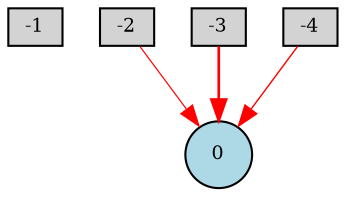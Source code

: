 digraph {
	node [fontsize=9 height=0.2 shape=circle width=0.2]
	-1 [fillcolor=lightgray shape=box style=filled]
	-2 [fillcolor=lightgray shape=box style=filled]
	-3 [fillcolor=lightgray shape=box style=filled]
	-4 [fillcolor=lightgray shape=box style=filled]
	0 [fillcolor=lightblue style=filled]
	-2 -> 0 [color=red penwidth=0.5814564575695533 style=solid]
	-3 -> 0 [color=red penwidth=1.28556307661822 style=solid]
	-4 -> 0 [color=red penwidth=0.6782856910542914 style=solid]
}
